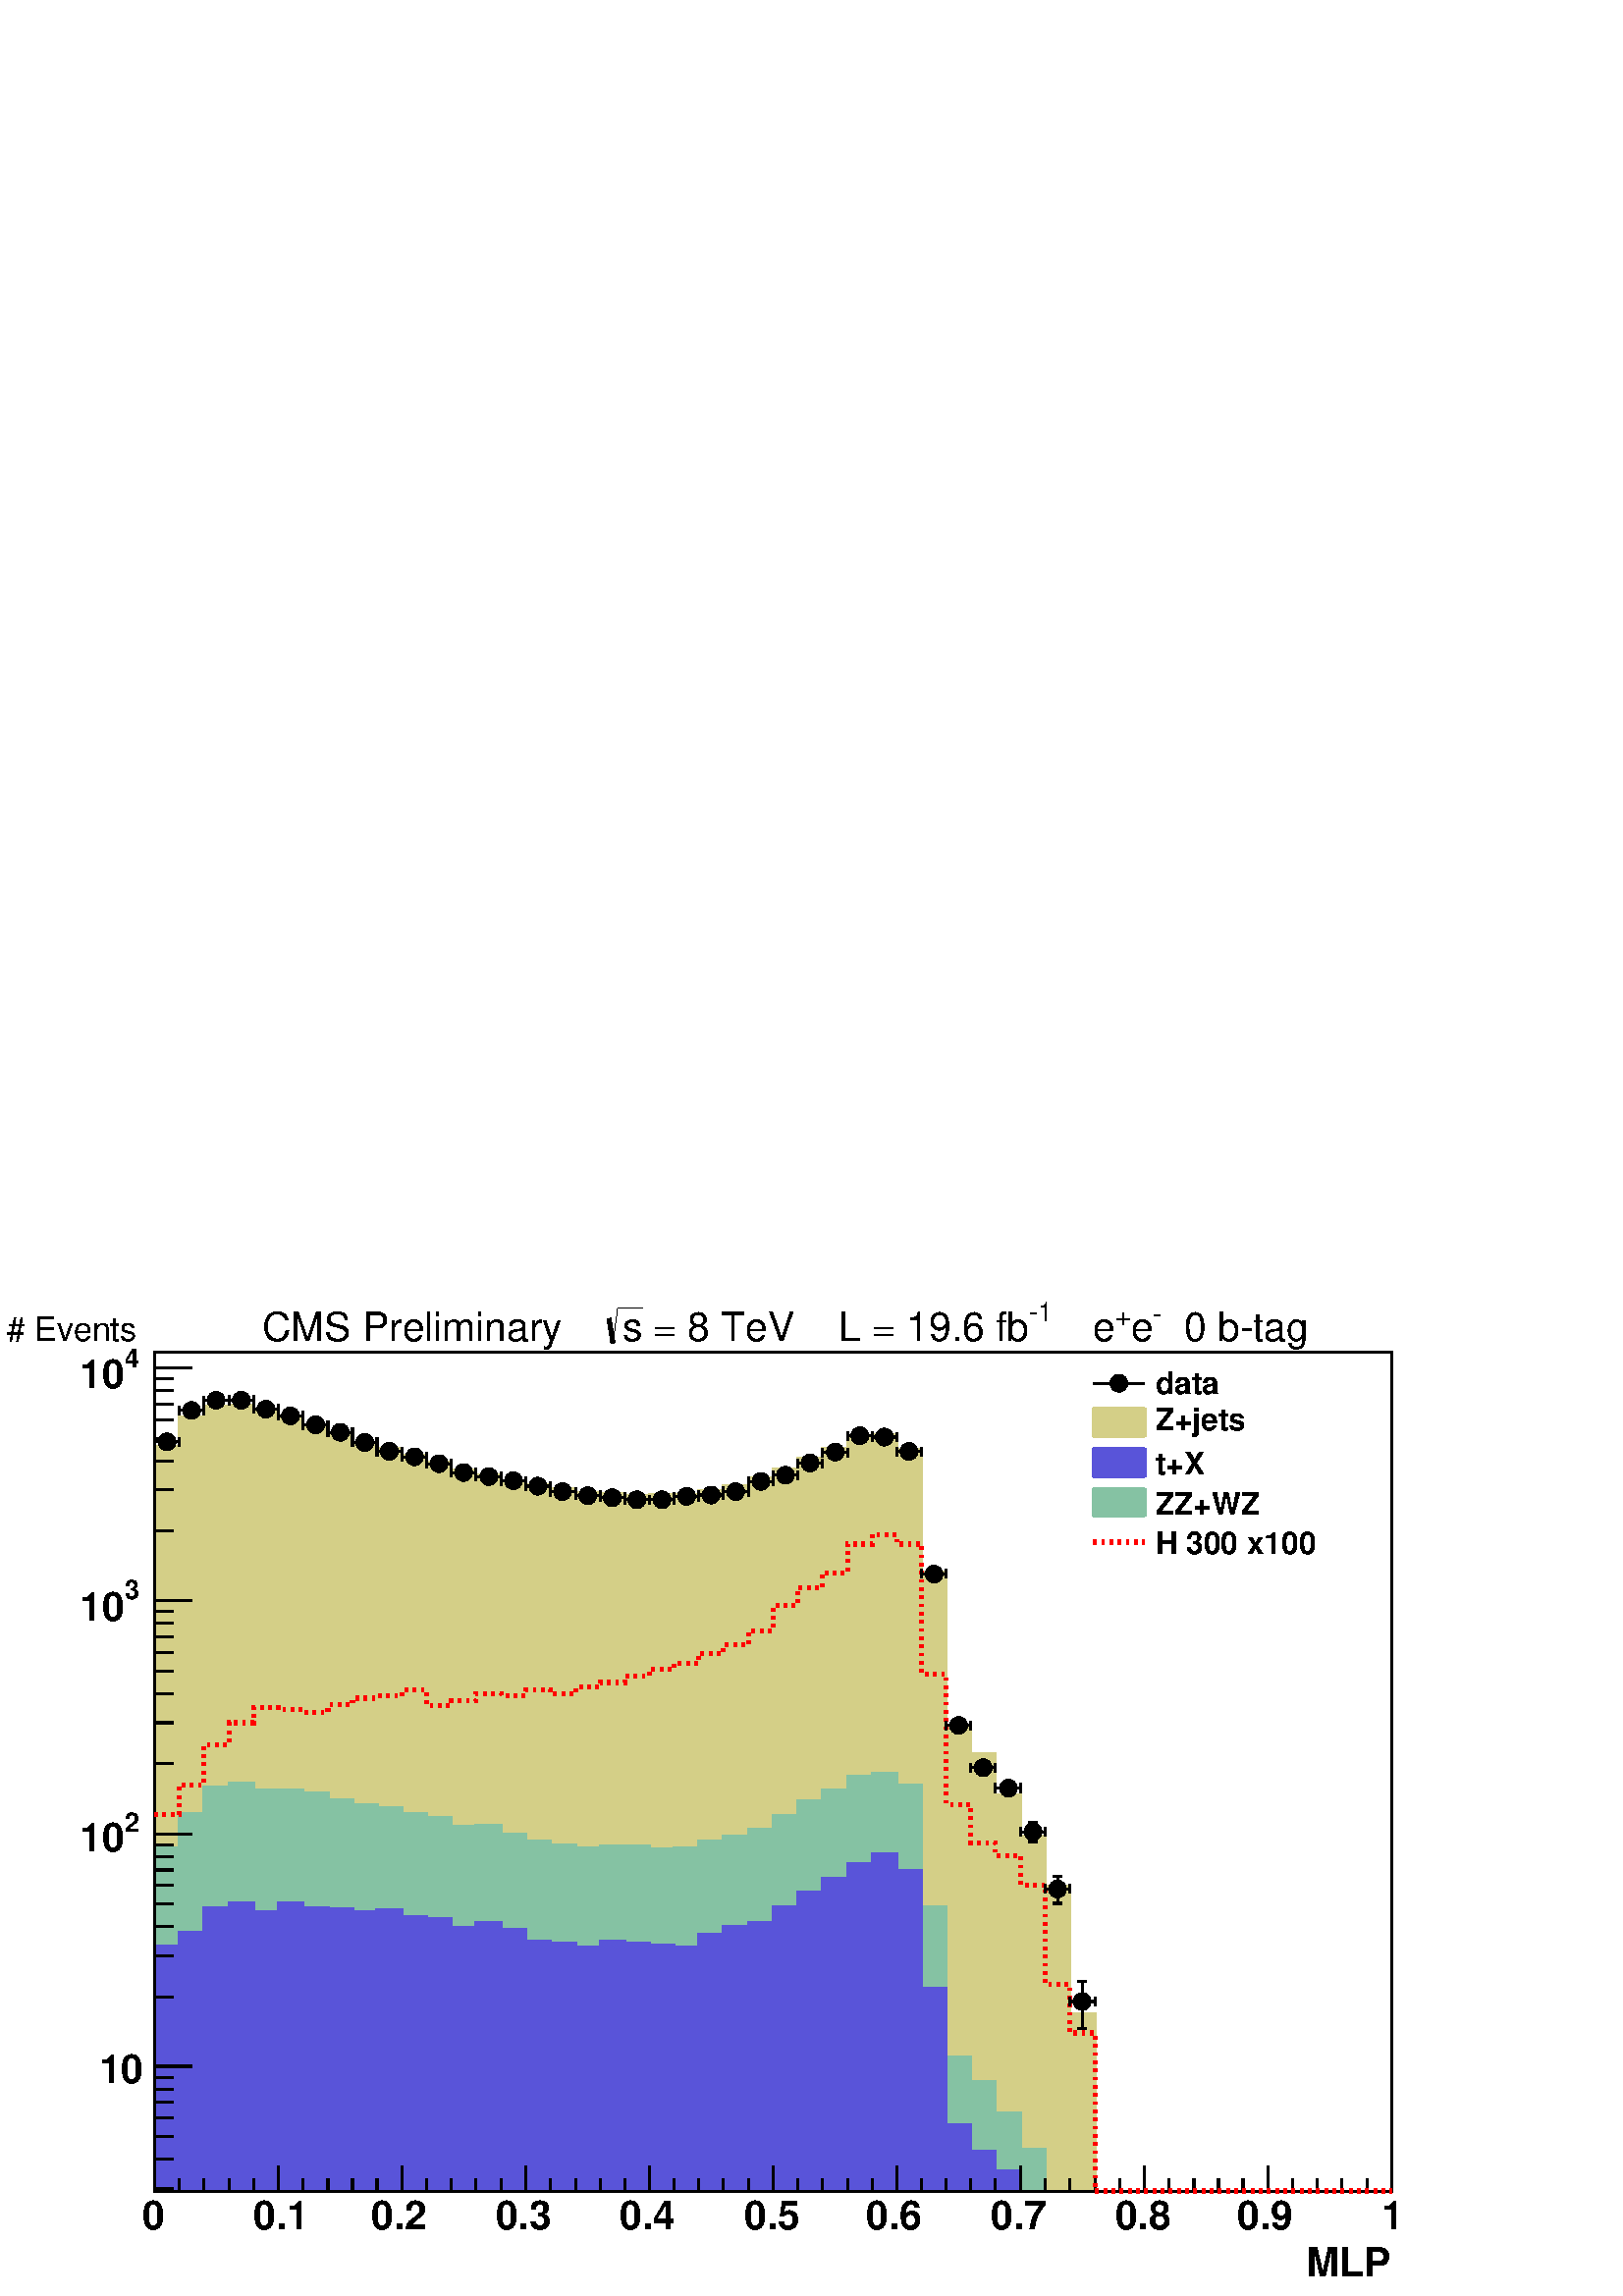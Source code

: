 %!PS-Adobe-2.0 EPSF-2.0
%%BoundingBox:  0 0 567 384
%%EndComments
%%BeginProlog
80 dict begin
/s {stroke} def /l {lineto} def /m {moveto} def /t {translate} def
/r {rotate} def /rl {roll}  def /R {repeat} def
/d {rlineto} def /rm {rmoveto} def /gr {grestore} def /f {eofill} def
/c {setrgbcolor} def /black {0 setgray} def /sd {setdash} def
/cl {closepath} def /sf {scalefont setfont} def /lw {setlinewidth} def
/box {m dup 0 exch d exch 0 d 0 exch neg d cl} def
/NC{systemdict begin initclip end}def/C{NC box clip newpath}def
/bl {box s} def /bf {box f} def /Y { 0 exch d} def /X { 0 d} def 
/K {{pop pop 0 moveto} exch kshow} bind def
/ita {/ang 15 def gsave [1 0 ang dup sin exch cos div 1 0 0] concat} def 
/mp {newpath /y exch def /x exch def} def
/side {[w .77 mul w .23 mul] .385 w mul sd w 0 l currentpoint t -144 r} def
/mr {mp x y w2 0 360 arc} def /m24 {mr s} def /m20 {mr f} def
/mb {mp x y w2 add m w2 neg 0 d 0 w neg d w 0 d 0 w d cl} def
/mt {mp x y w2 add m w2 neg w neg d w 0 d cl} def
/m21 {mb f} def /m25 {mb s} def /m22 {mt f} def /m26{mt s} def
/m23 {mp x y w2 sub m w2 w d w neg 0 d cl f} def
/m27 {mp x y w2 add m w3 neg w2 neg d w3 w2 neg d w3 w2 d cl s} def
/m28 {mp x w2 sub y w2 sub w3 add m w3 0 d  0 w3 neg d w3 0 d 0 w3 d w3 0 d  0 w3 d w3 neg 0 d 0 w3 d w3 neg 0 d 0 w3 neg d w3 neg 0 d cl s } def
/m29 {mp gsave x w2 sub y w2 add w3 sub m currentpoint t 4 {side} repeat cl fill gr} def
/m30 {mp gsave x w2 sub y w2 add w3 sub m currentpoint t 4 {side} repeat cl s gr} def
/m31 {mp x y w2 sub m 0 w d x w2 sub y m w 0 d x w2 sub y w2 add m w w neg d x w2 sub y w2 sub m w w d s} def
/m32 {mp x y w2 sub m w2 w d w neg 0 d cl s} def
/m33 {mp x y w2 add m w3 neg w2 neg d w3 w2 neg d w3 w2 d cl f} def
/m34 {mp x w2 sub y w2 sub w3 add m w3 0 d  0 w3 neg d w3 0 d 0 w3 d w3 0 d  0 w3 d w3 neg 0 d 0 w3 d w3 neg 0 d 0 w3 neg d w3 neg 0 d cl f } def
/m2 {mp x y w2 sub m 0 w d x w2 sub y m w 0 d s} def
/m5 {mp x w2 sub y w2 sub m w w d x w2 sub y w2 add m w w neg d s} def
/reEncode {exch findfont dup length dict begin {1 index /FID eq  {pop pop} {def} ifelse } forall /Encoding exch def currentdict end dup /FontName get exch definefont pop } def [/Times-Bold /Times-Italic /Times-BoldItalic /Helvetica /Helvetica-Oblique
 /Helvetica-Bold /Helvetica-BoldOblique /Courier /Courier-Oblique /Courier-Bold /Courier-BoldOblique /Times-Roman /AvantGarde-Book /AvantGarde-BookOblique /AvantGarde-Demi /AvantGarde-DemiOblique /Bookman-Demi /Bookman-DemiItalic /Bookman-Light
 /Bookman-LightItalic /Helvetica-Narrow /Helvetica-Narrow-Bold /Helvetica-Narrow-BoldOblique /Helvetica-Narrow-Oblique /NewCenturySchlbk-Roman /NewCenturySchlbk-Bold /NewCenturySchlbk-BoldItalic /NewCenturySchlbk-Italic /Palatino-Bold
 /Palatino-BoldItalic /Palatino-Italic /Palatino-Roman ] {ISOLatin1Encoding reEncode } forall
%%EndProlog
%%BeginSetup
%%EndSetup
newpath  gsave  .25 .25 scale  gsave  0 0 t black[  ] 0 sd 3 lw 1 1 1 c 2268 1538 0 0 bf black 1 1 1 c 1814 1230 227 154 bf black 1814 1230 227 154 bl 1 1 1 c 1814 1230 227 154 bf black 1814 1230 227 154 bl 1 1 1 c black 227 154 m 1814 X s 227 154 m
 1814 X s
 gsave  2268 1538 0 0 C 1899.54 29.324 t 0 r /Helvetica-Bold findfont 58.648 sf 0 0 m ( MLP) show NC gr  227 191 m -37 Y s 263 172 m -18 Y s 299 172 m -18 Y s 336 172 m -18 Y s 372 172 m -18 Y s 408 191 m -37 Y s 444 172 m -18 Y s 481 172 m -18 Y s
 517 172 m -18 Y s 553 172 m -18 Y s 590 191 m -37 Y s 626 172 m -18 Y s 662 172 m -18 Y s 698 172 m -18 Y s 735 172 m -18 Y s 771 191 m -37 Y s 807 172 m -18 Y s 844 172 m -18 Y s 880 172 m -18 Y s 916 172 m -18 Y s 952 191 m -37 Y s 989 172 m -18 Y
 s 1025 172 m -18 Y s 1061 172 m -18 Y s 1098 172 m -18 Y s 1134 191 m -37 Y s 1170 172 m -18 Y s 1206 172 m -18 Y s 1243 172 m -18 Y s 1279 172 m -18 Y s 1315 191 m -37 Y s 1352 172 m -18 Y s 1388 172 m -18 Y s 1424 172 m -18 Y s 1460 172 m -18 Y s
 1497 191 m -37 Y s 1533 172 m -18 Y s 1569 172 m -18 Y s 1606 172 m -18 Y s 1642 172 m -18 Y s 1678 191 m -37 Y s 1714 172 m -18 Y s 1751 172 m -18 Y s 1787 172 m -18 Y s 1823 172 m -18 Y s 1860 191 m -37 Y s 1896 172 m -18 Y s 1932 172 m -18 Y s
 1968 172 m -18 Y s 2005 172 m -18 Y s 2041 191 m -37 Y s
 gsave  2268 1538 0 0 C 208.526 97.746 t 0 r /Helvetica-Bold findfont 58.648 sf 0 0 m (0) show NC gr 
 gsave  2268 1538 0 0 C 371.436 97.746 t 0 r /Helvetica-Bold findfont 58.648 sf 0 0 m (0.1) show NC gr 
 gsave  2268 1538 0 0 C 544.122 97.746 t 0 r /Helvetica-Bold findfont 58.648 sf 0 0 m (0.2) show NC gr 
 gsave  2268 1538 0 0 C 726.582 97.746 t 0 r /Helvetica-Bold findfont 58.648 sf 0 0 m (0.3) show NC gr 
 gsave  2268 1538 0 0 C 909.042 97.746 t 0 r /Helvetica-Bold findfont 58.648 sf 0 0 m (0.4) show NC gr 
 gsave  2268 1538 0 0 C 1091.5 97.746 t 0 r /Helvetica-Bold findfont 58.648 sf 0 0 m (0.5) show NC gr 
 gsave  2268 1538 0 0 C 1270.7 97.746 t 0 r /Helvetica-Bold findfont 58.648 sf 0 0 m (0.6) show NC gr 
 gsave  2268 1538 0 0 C 1453.16 97.746 t 0 r /Helvetica-Bold findfont 58.648 sf 0 0 m (0.7) show NC gr 
 gsave  2268 1538 0 0 C 1635.62 97.746 t 0 r /Helvetica-Bold findfont 58.648 sf 0 0 m (0.8) show NC gr 
 gsave  2268 1538 0 0 C 1814.82 97.746 t 0 r /Helvetica-Bold findfont 58.648 sf 0 0 m (0.9) show NC gr 
 gsave  2268 1538 0 0 C 2026.61 97.746 t 0 r /Helvetica-Bold findfont 58.648 sf 0 0 m (1) show NC gr  227 154 m 1230 Y s 254 158 m -27 X s 254 201 m -27 X s 254 234 m -27 X s 254 261 m -27 X s 254 284 m -27 X s 254 303 m -27 X s 254 321 m -27 X s
 281 337 m -54 X s
 gsave  2268 1538 0 0 C 208.176 313.072 t 0 r  -63 0 t /Helvetica-Bold findfont 58.648 sf 0 0 m (10) show NC gr  254 439 m -27 X s 254 499 m -27 X s 254 542 m -27 X s 254 575 m -27 X s 254 602 m -27 X s 254 625 m -27 X s 254 645 m -27 X s 254 662 m
 -27 X s 281 678 m -54 X s
 gsave  2268 1538 0 0 C 182.46 680.967 t 0 r /Helvetica-Bold findfont 39.099 sf 0 0 m (2) show NC gr 
 gsave  2268 1538 0 0 C 117.296 651.643 t 0 r /Helvetica-Bold findfont 58.648 sf 0 0 m (10) show NC gr  254 781 m -27 X s 254 841 m -27 X s 254 884 m -27 X s 254 917 m -27 X s 254 944 m -27 X s 254 967 m -27 X s 254 987 m -27 X s 254 1004 m -27 X s
 281 1020 m -54 X s
 gsave  2268 1538 0 0 C 182.46 1023.08 t 0 r /Helvetica-Bold findfont 39.099 sf 0 0 m (3) show NC gr 
 gsave  2268 1538 0 0 C 117.296 990.497 t 0 r /Helvetica-Bold findfont 58.648 sf 0 0 m (10) show NC gr  254 1122 m -27 X s 254 1183 m -27 X s 254 1225 m -27 X s 254 1258 m -27 X s 254 1285 m -27 X s 254 1308 m -27 X s 254 1328 m -27 X s 254 1346 m
 -27 X s 281 1361 m -54 X s
 gsave  2268 1538 0 0 C 182.46 1361.93 t 0 r /Helvetica-Bold findfont 39.099 sf 0 0 m (4) show NC gr 
 gsave  2268 1538 0 0 C 117.296 1332.61 t 0 r /Helvetica-Bold findfont 58.648 sf 0 0 m (10) show NC gr  0.83 0.81 0.53 c 227 154 m 1092 Y 36 X 43 Y 36 X 17 Y 37 X 1 Y 36 X -8 Y 36 X -13 Y 36 X -11 Y 37 X -11 Y 36 X -12 Y 36 X -9 Y 37 X -9 Y 36 X -11
 Y 36 X -11 Y 36 X -8 Y 37 X -8 Y 36 X -6 Y 36 X -5 Y 37 X -6 Y 36 X -2 Y 36 X -3 Y 36 X 2 Y 73 X 5 Y 36 X 7 Y 37 X 12 Y 36 X 13 Y 36 X 16 Y 36 X 14 Y 37 X 19 Y 36 X 1 Y 36 X -21 Y 37 X -180 Y 36 X -228 Y 36 X -38 Y 36 X -61 Y 37 X -61 Y 36 X -73 Y
 36 X -187 Y 37 X -260 Y 435 X f 227 1246 m 36 X 43 Y 36 X 17 Y 37 X 1 Y 36 X -8 Y 36 X -13 Y 36 X -11 Y 37 X -11 Y 36 X -12 Y 36 X -9 Y 37 X -9 Y 36 X -11 Y 36 X -11 Y 36 X -8 Y 37 X -8 Y 36 X -6 Y 36 X -5 Y 37 X -6 Y 36 X -2 Y 36 X -3 Y 36 X 2 Y 73
 X 5 Y 36 X 7 Y 37 X 12 Y 36 X 13 Y 36 X 16 Y 36 X 14 Y 37 X 19 Y 36 X 1 Y 36 X -21 Y 37 X -180 Y 36 X -228 Y 36 X -38 Y 36 X -61 Y 37 X -61 Y 36 X -73 Y 36 X -187 Y 37 X -260 Y 435 X s 0.999 0.999 0.999 c 0.83 0.81 0.53 c 0.999 0.999 0.999 c 227 154
 m 1063 Y 36 X 43 Y 36 X 16 Y 73 X -9 Y 36 X -14 Y 36 X -11 Y 37 X -11 Y 36 X -12 Y 36 X -10 Y 37 X -9 Y 36 X -12 Y 36 X -11 Y 36 X -8 Y 37 X -7 Y 36 X -5 Y 36 X -6 Y 37 X -5 Y 36 X -2 Y 36 X -3 Y 36 X 2 Y 37 X 1 Y 36 X 3 Y 36 X 8 Y 37 X 12 Y 36 X 13
 Y 36 X 17 Y 36 X 14 Y 37 X 20 Y 36 X 1 Y 36 X -20 Y 37 X -178 Y 36 X -234 Y 36 X -42 Y 36 X -54 Y 37 X -68 Y 36 X -71 Y 36 X -192 Y 37 X -219 Y 435 X f 0.83 0.81 0.53 c 0.999 0.999 0.999 c 0.83 0.81 0.53 c 227 1217 m 36 X 43 Y 36 X 16 Y 73 X -9 Y 36
 X -14 Y 36 X -11 Y 37 X -11 Y 36 X -12 Y 36 X -10 Y 37 X -9 Y 36 X -12 Y 36 X -11 Y 36 X -8 Y 37 X -7 Y 36 X -5 Y 36 X -6 Y 37 X -5 Y 36 X -2 Y 36 X -3 Y 36 X 2 Y 37 X 1 Y 36 X 3 Y 36 X 8 Y 37 X 12 Y 36 X 13 Y 36 X 17 Y 36 X 14 Y 37 X 20 Y 36 X 1 Y
 36 X -20 Y 37 X -178 Y 36 X -234 Y 36 X -42 Y 36 X -54 Y 37 X -68 Y 36 X -71 Y 36 X -192 Y 37 X -219 Y 435 X s 1 1 1 c 0.83 0.81 0.53 c 227 1217 m 36 X 43 Y 36 X 16 Y 73 X -9 Y 36 X -14 Y 36 X -11 Y 37 X -11 Y 36 X -12 Y 36 X -10 Y 37 X -9 Y 36 X
 -12 Y 36 X -11 Y 36 X -8 Y 37 X -7 Y 36 X -5 Y 36 X -6 Y 37 X -5 Y 36 X -2 Y 36 X -3 Y 36 X 2 Y 37 X 1 Y 36 X 3 Y 36 X 8 Y 37 X 12 Y 36 X 13 Y 36 X 17 Y 36 X 14 Y 37 X 20 Y 36 X 1 Y 36 X -20 Y 37 X -178 Y 36 X -234 Y 36 X -42 Y 36 X -54 Y 37 X -68 Y
 36 X -71 Y 36 X -192 Y 37 X -219 Y 435 X s 227 154 m 1063 Y 36 X 43 Y 36 X 16 Y 73 X -9 Y 36 X -14 Y 36 X -11 Y 37 X -11 Y 36 X -12 Y 36 X -10 Y 37 X -9 Y 36 X -12 Y 36 X -11 Y 36 X -8 Y 37 X -7 Y 36 X -5 Y 36 X -6 Y 37 X -5 Y 36 X -2 Y 36 X -3 Y 36
 X 2 Y 37 X 1 Y 36 X 3 Y 36 X 8 Y 37 X 12 Y 36 X 13 Y 36 X 17 Y 36 X 14 Y 37 X 20 Y 36 X 1 Y 36 X -20 Y 37 X -178 Y 36 X -234 Y 36 X -42 Y 36 X -54 Y 37 X -68 Y 36 X -71 Y 36 X -192 Y 37 X -219 Y 435 X f 227 1217 m 36 X 43 Y 36 X 16 Y 73 X -9 Y 36 X
 -14 Y 36 X -11 Y 37 X -11 Y 36 X -12 Y 36 X -10 Y 37 X -9 Y 36 X -12 Y 36 X -11 Y 36 X -8 Y 37 X -7 Y 36 X -5 Y 36 X -6 Y 37 X -5 Y 36 X -2 Y 36 X -3 Y 36 X 2 Y 37 X 1 Y 36 X 3 Y 36 X 8 Y 37 X 12 Y 36 X 13 Y 36 X 17 Y 36 X 14 Y 37 X 20 Y 36 X 1 Y 36
 X -20 Y 37 X -178 Y 36 X -234 Y 36 X -42 Y 36 X -54 Y 37 X -68 Y 36 X -71 Y 36 X -192 Y 37 X -219 Y 435 X s 0.999 0.999 0.999 c 0.83 0.81 0.53 c 0.999 0.999 0.999 c 227 154 m 997 Y 36 X 42 Y 36 X 14 Y 37 X -2 Y 36 X -9 Y 36 X -15 Y 36 X -12 Y 37 X
 -11 Y 36 X -11 Y 36 X -11 Y 37 X -8 Y 36 X -13 Y 36 X -12 Y 36 X -6 Y 37 X -7 Y 36 X -5 Y 36 X -7 Y 37 X -5 Y 36 X -1 Y 36 X -6 Y 36 X 2 Y 37 X 2 Y 36 X 6 Y 36 X 10 Y 37 X 10 Y 36 X 13 Y 36 X 18 Y 36 X 13 Y 37 X 21 Y 36 X 2 Y 36 X -19 Y 37 X -176 Y
 36 X -245 Y 36 X -33 Y 36 X -55 Y 37 X -75 Y 36 X -72 Y 36 X -177 Y 37 X -157 Y 435 X f 0.83 0.81 0.53 c 0.999 0.999 0.999 c 0.83 0.81 0.53 c 227 1151 m 36 X 42 Y 36 X 14 Y 37 X -2 Y 36 X -9 Y 36 X -15 Y 36 X -12 Y 37 X -11 Y 36 X -11 Y 36 X -11 Y
 37 X -8 Y 36 X -13 Y 36 X -12 Y 36 X -6 Y 37 X -7 Y 36 X -5 Y 36 X -7 Y 37 X -5 Y 36 X -1 Y 36 X -6 Y 36 X 2 Y 37 X 2 Y 36 X 6 Y 36 X 10 Y 37 X 10 Y 36 X 13 Y 36 X 18 Y 36 X 13 Y 37 X 21 Y 36 X 2 Y 36 X -19 Y 37 X -176 Y 36 X -245 Y 36 X -33 Y 36 X
 -55 Y 37 X -75 Y 36 X -72 Y 36 X -177 Y 37 X -157 Y 435 X s 1 1 1 c 0.83 0.81 0.53 c 227 1151 m 36 X 42 Y 36 X 14 Y 37 X -2 Y 36 X -9 Y 36 X -15 Y 36 X -12 Y 37 X -11 Y 36 X -11 Y 36 X -11 Y 37 X -8 Y 36 X -13 Y 36 X -12 Y 36 X -6 Y 37 X -7 Y 36 X
 -5 Y 36 X -7 Y 37 X -5 Y 36 X -1 Y 36 X -6 Y 36 X 2 Y 37 X 2 Y 36 X 6 Y 36 X 10 Y 37 X 10 Y 36 X 13 Y 36 X 18 Y 36 X 13 Y 37 X 21 Y 36 X 2 Y 36 X -19 Y 37 X -176 Y 36 X -245 Y 36 X -33 Y 36 X -55 Y 37 X -75 Y 36 X -72 Y 36 X -177 Y 37 X -157 Y 435 X
 s 227 154 m 997 Y 36 X 42 Y 36 X 14 Y 37 X -2 Y 36 X -9 Y 36 X -15 Y 36 X -12 Y 37 X -11 Y 36 X -11 Y 36 X -11 Y 37 X -8 Y 36 X -13 Y 36 X -12 Y 36 X -6 Y 37 X -7 Y 36 X -5 Y 36 X -7 Y 37 X -5 Y 36 X -1 Y 36 X -6 Y 36 X 2 Y 37 X 2 Y 36 X 6 Y 36 X 10
 Y 37 X 10 Y 36 X 13 Y 36 X 18 Y 36 X 13 Y 37 X 21 Y 36 X 2 Y 36 X -19 Y 37 X -176 Y 36 X -245 Y 36 X -33 Y 36 X -55 Y 37 X -75 Y 36 X -72 Y 36 X -177 Y 37 X -157 Y 435 X f 227 1151 m 36 X 42 Y 36 X 14 Y 37 X -2 Y 36 X -9 Y 36 X -15 Y 36 X -12 Y 37 X
 -11 Y 36 X -11 Y 36 X -11 Y 37 X -8 Y 36 X -13 Y 36 X -12 Y 36 X -6 Y 37 X -7 Y 36 X -5 Y 36 X -7 Y 37 X -5 Y 36 X -1 Y 36 X -6 Y 36 X 2 Y 37 X 2 Y 36 X 6 Y 36 X 10 Y 37 X 10 Y 36 X 13 Y 36 X 18 Y 36 X 13 Y 37 X 21 Y 36 X 2 Y 36 X -19 Y 37 X -176 Y
 36 X -245 Y 36 X -33 Y 36 X -55 Y 37 X -75 Y 36 X -72 Y 36 X -177 Y 37 X -157 Y 435 X s 0.999 0.999 0.999 c 0.83 0.81 0.53 c 0.999 0.999 0.999 c 227 154 m 672 Y 36 X 46 Y 36 X 16 Y 37 X 3 Y 36 X -14 Y 36 X -7 Y 36 X -3 Y 37 X -15 Y 36 X -9 Y 36 X -7
 Y 37 X -1 Y 36 X -21 Y 36 X -10 Y 36 X -3 Y 37 X -3 Y 36 X -6 Y 36 X -10 Y 37 X -20 Y 36 X 4 Y 36 X 1 Y 36 X 2 Y 73 X 9 Y 36 X 11 Y 37 X 7 Y 36 X 18 Y 36 X 20 Y 36 X 4 Y 37 X 28 Y 36 X -8 Y 36 X -16 Y 37 X -172 Y 36 X -266 Y 36 X -16 Y 36 X -83 Y 37
 X -63 Y 36 X -88 Y 508 X f 0.83 0.81 0.53 c 0.999 0.999 0.999 c 0.83 0.81 0.53 c 227 826 m 36 X 46 Y 36 X 16 Y 37 X 3 Y 36 X -14 Y 36 X -7 Y 36 X -3 Y 37 X -15 Y 36 X -9 Y 36 X -7 Y 37 X -1 Y 36 X -21 Y 36 X -10 Y 36 X -3 Y 37 X -3 Y 36 X -6 Y 36 X
 -10 Y 37 X -20 Y 36 X 4 Y 36 X 1 Y 36 X 2 Y 73 X 9 Y 36 X 11 Y 37 X 7 Y 36 X 18 Y 36 X 20 Y 36 X 4 Y 37 X 28 Y 36 X -8 Y 36 X -16 Y 37 X -172 Y 36 X -266 Y 36 X -16 Y 36 X -83 Y 37 X -63 Y 36 X -88 Y 508 X s 1 1 1 c 0.83 0.81 0.53 c 227 826 m 36 X
 46 Y 36 X 16 Y 37 X 3 Y 36 X -14 Y 36 X -7 Y 36 X -3 Y 37 X -15 Y 36 X -9 Y 36 X -7 Y 37 X -1 Y 36 X -21 Y 36 X -10 Y 36 X -3 Y 37 X -3 Y 36 X -6 Y 36 X -10 Y 37 X -20 Y 36 X 4 Y 36 X 1 Y 36 X 2 Y 73 X 9 Y 36 X 11 Y 37 X 7 Y 36 X 18 Y 36 X 20 Y 36 X
 4 Y 37 X 28 Y 36 X -8 Y 36 X -16 Y 37 X -172 Y 36 X -266 Y 36 X -16 Y 36 X -83 Y 37 X -63 Y 36 X -88 Y 508 X s 227 154 m 672 Y 36 X 46 Y 36 X 16 Y 37 X 3 Y 36 X -14 Y 36 X -7 Y 36 X -3 Y 37 X -15 Y 36 X -9 Y 36 X -7 Y 37 X -1 Y 36 X -21 Y 36 X -10 Y
 36 X -3 Y 37 X -3 Y 36 X -6 Y 36 X -10 Y 37 X -20 Y 36 X 4 Y 36 X 1 Y 36 X 2 Y 73 X 9 Y 36 X 11 Y 37 X 7 Y 36 X 18 Y 36 X 20 Y 36 X 4 Y 37 X 28 Y 36 X -8 Y 36 X -16 Y 37 X -172 Y 36 X -266 Y 36 X -16 Y 36 X -83 Y 37 X -63 Y 36 X -88 Y 508 X f 227
 826 m 36 X 46 Y 36 X 16 Y 37 X 3 Y 36 X -14 Y 36 X -7 Y 36 X -3 Y 37 X -15 Y 36 X -9 Y 36 X -7 Y 37 X -1 Y 36 X -21 Y 36 X -10 Y 36 X -3 Y 37 X -3 Y 36 X -6 Y 36 X -10 Y 37 X -20 Y 36 X 4 Y 36 X 1 Y 36 X 2 Y 73 X 9 Y 36 X 11 Y 37 X 7 Y 36 X 18 Y 36
 X 20 Y 36 X 4 Y 37 X 28 Y 36 X -8 Y 36 X -16 Y 37 X -172 Y 36 X -266 Y 36 X -16 Y 36 X -83 Y 37 X -63 Y 36 X -88 Y 508 X s 0.52 0.76 0.64 c 0.999 0.999 0.999 c 0.52 0.76 0.64 c 0.999 0.999 0.999 c 227 154 m 504 Y 36 X 50 Y 36 X 38 Y 37 X 7 Y 36 X
 -11 Y 72 X -4 Y 37 X -10 Y 36 X -7 Y 36 X -5 Y 37 X -9 Y 36 X -5 Y 36 X -13 Y 36 X 1 Y 37 X -12 Y 36 X -11 Y 36 X -5 Y 37 X -4 Y 36 X 2 Y 72 X -4 Y 37 X 1 Y 36 X 10 Y 36 X 8 Y 37 X 9 Y 36 X 21 Y 36 X 21 Y 36 X 16 Y 37 X 21 Y 36 X 4 Y 36 X -18 Y 37 X
 -178 Y 36 X -221 Y 36 X -36 Y 36 X -46 Y 37 X -53 Y 36 X -61 Y 508 X f 0.52 0.76 0.64 c 0.999 0.999 0.999 c 0.52 0.76 0.64 c 227 658 m 36 X 50 Y 36 X 38 Y 37 X 7 Y 36 X -11 Y 72 X -4 Y 37 X -10 Y 36 X -7 Y 36 X -5 Y 37 X -9 Y 36 X -5 Y 36 X -13 Y 36
 X 1 Y 37 X -12 Y 36 X -11 Y 36 X -5 Y 37 X -4 Y 36 X 2 Y 72 X -4 Y 37 X 1 Y 36 X 10 Y 36 X 8 Y 37 X 9 Y 36 X 21 Y 36 X 21 Y 36 X 16 Y 37 X 21 Y 36 X 4 Y 36 X -18 Y 37 X -178 Y 36 X -221 Y 36 X -36 Y 36 X -46 Y 37 X -53 Y 36 X -61 Y 508 X s 1 1 1 c
 0.52 0.76 0.64 c 227 658 m 36 X 50 Y 36 X 38 Y 37 X 7 Y 36 X -11 Y 72 X -4 Y 37 X -10 Y 36 X -7 Y 36 X -5 Y 37 X -9 Y 36 X -5 Y 36 X -13 Y 36 X 1 Y 37 X -12 Y 36 X -11 Y 36 X -5 Y 37 X -4 Y 36 X 2 Y 72 X -4 Y 37 X 1 Y 36 X 10 Y 36 X 8 Y 37 X 9 Y 36
 X 21 Y 36 X 21 Y 36 X 16 Y 37 X 21 Y 36 X 4 Y 36 X -18 Y 37 X -178 Y 36 X -221 Y 36 X -36 Y 36 X -46 Y 37 X -53 Y 36 X -61 Y 508 X s 227 154 m 504 Y 36 X 50 Y 36 X 38 Y 37 X 7 Y 36 X -11 Y 72 X -4 Y 37 X -10 Y 36 X -7 Y 36 X -5 Y 37 X -9 Y 36 X -5 Y
 36 X -13 Y 36 X 1 Y 37 X -12 Y 36 X -11 Y 36 X -5 Y 37 X -4 Y 36 X 2 Y 72 X -4 Y 37 X 1 Y 36 X 10 Y 36 X 8 Y 37 X 9 Y 36 X 21 Y 36 X 21 Y 36 X 16 Y 37 X 21 Y 36 X 4 Y 36 X -18 Y 37 X -178 Y 36 X -221 Y 36 X -36 Y 36 X -46 Y 37 X -53 Y 36 X -61 Y 508
 X f 227 658 m 36 X 50 Y 36 X 38 Y 37 X 7 Y 36 X -11 Y 72 X -4 Y 37 X -10 Y 36 X -7 Y 36 X -5 Y 37 X -9 Y 36 X -5 Y 36 X -13 Y 36 X 1 Y 37 X -12 Y 36 X -11 Y 36 X -5 Y 37 X -4 Y 36 X 2 Y 72 X -4 Y 37 X 1 Y 36 X 10 Y 36 X 8 Y 37 X 9 Y 36 X 21 Y 36 X
 21 Y 36 X 16 Y 37 X 21 Y 36 X 4 Y 36 X -18 Y 37 X -178 Y 36 X -221 Y 36 X -36 Y 36 X -46 Y 37 X -53 Y 36 X -61 Y 508 X s 0.999 0.999 0.999 c 0.52 0.76 0.64 c 0.999 0.999 0.999 c 227 154 m 438 Y 36 X 46 Y 36 X 37 Y 37 X 10 Y 36 X -16 Y 36 X 3 Y 36 X
 -3 Y 37 X -8 Y 36 X -4 Y 36 X -5 Y 37 X -10 Y 36 X -6 Y 36 X -10 Y 36 X 4 Y 37 X -13 Y 36 X -16 Y 36 X -3 Y 37 X -4 Y 36 X -1 Y 36 X 2 Y 36 X -6 Y 37 X -3 Y 36 X 20 Y 36 X 9 Y 37 X 6 Y 36 X 19 Y 36 X 21 Y 36 X 18 Y 37 X 22 Y 36 X 10 Y 36 X -24 Y 37
 X -174 Y 36 X -210 Y 36 X -32 Y 36 X -35 Y 37 X -49 Y 36 X -33 Y 508 X f 0.52 0.76 0.64 c 0.999 0.999 0.999 c 0.52 0.76 0.64 c 227 592 m 36 X 46 Y 36 X 37 Y 37 X 10 Y 36 X -16 Y 36 X 3 Y 36 X -3 Y 37 X -8 Y 36 X -4 Y 36 X -5 Y 37 X -10 Y 36 X -6 Y
 36 X -10 Y 36 X 4 Y 37 X -13 Y 36 X -16 Y 36 X -3 Y 37 X -4 Y 36 X -1 Y 36 X 2 Y 36 X -6 Y 37 X -3 Y 36 X 20 Y 36 X 9 Y 37 X 6 Y 36 X 19 Y 36 X 21 Y 36 X 18 Y 37 X 22 Y 36 X 10 Y 36 X -24 Y 37 X -174 Y 36 X -210 Y 36 X -32 Y 36 X -35 Y 37 X -49 Y 36
 X -33 Y 508 X s 1 1 1 c 0.52 0.76 0.64 c 227 592 m 36 X 46 Y 36 X 37 Y 37 X 10 Y 36 X -16 Y 36 X 3 Y 36 X -3 Y 37 X -8 Y 36 X -4 Y 36 X -5 Y 37 X -10 Y 36 X -6 Y 36 X -10 Y 36 X 4 Y 37 X -13 Y 36 X -16 Y 36 X -3 Y 37 X -4 Y 36 X -1 Y 36 X 2 Y 36 X
 -6 Y 37 X -3 Y 36 X 20 Y 36 X 9 Y 37 X 6 Y 36 X 19 Y 36 X 21 Y 36 X 18 Y 37 X 22 Y 36 X 10 Y 36 X -24 Y 37 X -174 Y 36 X -210 Y 36 X -32 Y 36 X -35 Y 37 X -49 Y 36 X -33 Y 508 X s 227 154 m 438 Y 36 X 46 Y 36 X 37 Y 37 X 10 Y 36 X -16 Y 36 X 3 Y 36
 X -3 Y 37 X -8 Y 36 X -4 Y 36 X -5 Y 37 X -10 Y 36 X -6 Y 36 X -10 Y 36 X 4 Y 37 X -13 Y 36 X -16 Y 36 X -3 Y 37 X -4 Y 36 X -1 Y 36 X 2 Y 36 X -6 Y 37 X -3 Y 36 X 20 Y 36 X 9 Y 37 X 6 Y 36 X 19 Y 36 X 21 Y 36 X 18 Y 37 X 22 Y 36 X 10 Y 36 X -24 Y
 37 X -174 Y 36 X -210 Y 36 X -32 Y 36 X -35 Y 37 X -49 Y 36 X -33 Y 508 X f 227 592 m 36 X 46 Y 36 X 37 Y 37 X 10 Y 36 X -16 Y 36 X 3 Y 36 X -3 Y 37 X -8 Y 36 X -4 Y 36 X -5 Y 37 X -10 Y 36 X -6 Y 36 X -10 Y 36 X 4 Y 37 X -13 Y 36 X -16 Y 36 X -3 Y
 37 X -4 Y 36 X -1 Y 36 X 2 Y 36 X -6 Y 37 X -3 Y 36 X 20 Y 36 X 9 Y 37 X 6 Y 36 X 19 Y 36 X 21 Y 36 X 18 Y 37 X 22 Y 36 X 10 Y 36 X -24 Y 37 X -174 Y 36 X -210 Y 36 X -32 Y 36 X -35 Y 37 X -49 Y 36 X -33 Y 508 X s 0.999 0.999 0.999 c 0.52 0.76 0.64
 c 0.999 0.999 0.999 c 227 154 m 429 Y 36 X 47 Y 36 X 38 Y 37 X 9 Y 36 X -13 Y 36 X 3 Y 36 X -5 Y 37 X -10 Y 36 X -6 Y 36 X -2 Y 37 X -12 Y 36 X -4 Y 36 X -10 Y 36 X 2 Y 37 X -13 Y 36 X -15 Y 36 X -1 Y 37 X -6 Y 36 X 1 Y 72 X -3 Y 37 X -4 Y 36 X 16 Y
 36 X 11 Y 37 X 6 Y 36 X 21 Y 36 X 22 Y 36 X 16 Y 37 X 23 Y 36 X 11 Y 36 X -25 Y 37 X -175 Y 36 X -214 Y 36 X -26 Y 36 X -41 Y 37 X -70 Y 544 X f 0.52 0.76 0.64 c 0.999 0.999 0.999 c 0.52 0.76 0.64 c 227 583 m 36 X 47 Y 36 X 38 Y 37 X 9 Y 36 X -13 Y
 36 X 3 Y 36 X -5 Y 37 X -10 Y 36 X -6 Y 36 X -2 Y 37 X -12 Y 36 X -4 Y 36 X -10 Y 36 X 2 Y 37 X -13 Y 36 X -15 Y 36 X -1 Y 37 X -6 Y 36 X 1 Y 72 X -3 Y 37 X -4 Y 36 X 16 Y 36 X 11 Y 37 X 6 Y 36 X 21 Y 36 X 22 Y 36 X 16 Y 37 X 23 Y 36 X 11 Y 36 X -25
 Y 37 X -175 Y 36 X -214 Y 36 X -26 Y 36 X -41 Y 37 X -70 Y 544 X s 1 1 1 c 0.52 0.76 0.64 c 227 583 m 36 X 47 Y 36 X 38 Y 37 X 9 Y 36 X -13 Y 36 X 3 Y 36 X -5 Y 37 X -10 Y 36 X -6 Y 36 X -2 Y 37 X -12 Y 36 X -4 Y 36 X -10 Y 36 X 2 Y 37 X -13 Y 36 X
 -15 Y 36 X -1 Y 37 X -6 Y 36 X 1 Y 72 X -3 Y 37 X -4 Y 36 X 16 Y 36 X 11 Y 37 X 6 Y 36 X 21 Y 36 X 22 Y 36 X 16 Y 37 X 23 Y 36 X 11 Y 36 X -25 Y 37 X -175 Y 36 X -214 Y 36 X -26 Y 36 X -41 Y 37 X -70 Y 544 X s 227 154 m 429 Y 36 X 47 Y 36 X 38 Y 37
 X 9 Y 36 X -13 Y 36 X 3 Y 36 X -5 Y 37 X -10 Y 36 X -6 Y 36 X -2 Y 37 X -12 Y 36 X -4 Y 36 X -10 Y 36 X 2 Y 37 X -13 Y 36 X -15 Y 36 X -1 Y 37 X -6 Y 36 X 1 Y 72 X -3 Y 37 X -4 Y 36 X 16 Y 36 X 11 Y 37 X 6 Y 36 X 21 Y 36 X 22 Y 36 X 16 Y 37 X 23 Y
 36 X 11 Y 36 X -25 Y 37 X -175 Y 36 X -214 Y 36 X -26 Y 36 X -41 Y 37 X -70 Y 544 X f 227 583 m 36 X 47 Y 36 X 38 Y 37 X 9 Y 36 X -13 Y 36 X 3 Y 36 X -5 Y 37 X -10 Y 36 X -6 Y 36 X -2 Y 37 X -12 Y 36 X -4 Y 36 X -10 Y 36 X 2 Y 37 X -13 Y 36 X -15 Y
 36 X -1 Y 37 X -6 Y 36 X 1 Y 72 X -3 Y 37 X -4 Y 36 X 16 Y 36 X 11 Y 37 X 6 Y 36 X 21 Y 36 X 22 Y 36 X 16 Y 37 X 23 Y 36 X 11 Y 36 X -25 Y 37 X -175 Y 36 X -214 Y 36 X -26 Y 36 X -41 Y 37 X -70 Y 544 X s 0.35 0.33 0.85 c 0.999 0.999 0.999 c 0.35
 0.33 0.85 c 0.999 0.999 0.999 c 227 154 m 360 Y 36 X 19 Y 36 X 36 Y 37 X 8 Y 36 X -14 Y 36 X 13 Y 36 X -6 Y 37 X -2 Y 36 X -5 Y 36 X 4 Y 37 X -11 Y 36 X -3 Y 36 X -12 Y 36 X 7 Y 37 X -10 Y 36 X -18 Y 36 X -3 Y 37 X -5 Y 36 X 8 Y 36 X -2 Y 36 X -3 Y
 37 X -3 Y 36 X 18 Y 36 X 12 Y 37 X 6 Y 36 X 23 Y 36 X 21 Y 36 X 20 Y 37 X 22 Y 36 X 15 Y 36 X -25 Y 37 X -173 Y 36 X -200 Y 36 X -39 Y 36 X -29 Y 37 X -29 Y 544 X f 0.35 0.33 0.85 c 0.999 0.999 0.999 c 0.35 0.33 0.85 c 227 514 m 36 X 19 Y 36 X 36 Y
 37 X 8 Y 36 X -14 Y 36 X 13 Y 36 X -6 Y 37 X -2 Y 36 X -5 Y 36 X 4 Y 37 X -11 Y 36 X -3 Y 36 X -12 Y 36 X 7 Y 37 X -10 Y 36 X -18 Y 36 X -3 Y 37 X -5 Y 36 X 8 Y 36 X -2 Y 36 X -3 Y 37 X -3 Y 36 X 18 Y 36 X 12 Y 37 X 6 Y 36 X 23 Y 36 X 21 Y 36 X 20 Y
 37 X 22 Y 36 X 15 Y 36 X -25 Y 37 X -173 Y 36 X -200 Y 36 X -39 Y 36 X -29 Y 37 X -29 Y 544 X s 1 1 1 c 0.35 0.33 0.85 c 227 514 m 36 X 19 Y 36 X 36 Y 37 X 8 Y 36 X -14 Y 36 X 13 Y 36 X -6 Y 37 X -2 Y 36 X -5 Y 36 X 4 Y 37 X -11 Y 36 X -3 Y 36 X -12
 Y 36 X 7 Y 37 X -10 Y 36 X -18 Y 36 X -3 Y 37 X -5 Y 36 X 8 Y 36 X -2 Y 36 X -3 Y 37 X -3 Y 36 X 18 Y 36 X 12 Y 37 X 6 Y 36 X 23 Y 36 X 21 Y 36 X 20 Y 37 X 22 Y 36 X 15 Y 36 X -25 Y 37 X -173 Y 36 X -200 Y 36 X -39 Y 36 X -29 Y 37 X -29 Y 544 X s
 227 154 m 360 Y 36 X 19 Y 36 X 36 Y 37 X 8 Y 36 X -14 Y 36 X 13 Y 36 X -6 Y 37 X -2 Y 36 X -5 Y 36 X 4 Y 37 X -11 Y 36 X -3 Y 36 X -12 Y 36 X 7 Y 37 X -10 Y 36 X -18 Y 36 X -3 Y 37 X -5 Y 36 X 8 Y 36 X -2 Y 36 X -3 Y 37 X -3 Y 36 X 18 Y 36 X 12 Y 37
 X 6 Y 36 X 23 Y 36 X 21 Y 36 X 20 Y 37 X 22 Y 36 X 15 Y 36 X -25 Y 37 X -173 Y 36 X -200 Y 36 X -39 Y 36 X -29 Y 37 X -29 Y 544 X f 227 514 m 36 X 19 Y 36 X 36 Y 37 X 8 Y 36 X -14 Y 36 X 13 Y 36 X -6 Y 37 X -2 Y 36 X -5 Y 36 X 4 Y 37 X -11 Y 36 X -3
 Y 36 X -12 Y 36 X 7 Y 37 X -10 Y 36 X -18 Y 36 X -3 Y 37 X -5 Y 36 X 8 Y 36 X -2 Y 36 X -3 Y 37 X -3 Y 36 X 18 Y 36 X 12 Y 37 X 6 Y 36 X 23 Y 36 X 21 Y 36 X 20 Y 37 X 22 Y 36 X 15 Y 36 X -25 Y 37 X -173 Y 36 X -200 Y 36 X -39 Y 36 X -29 Y 37 X -29 Y
 544 X s black 227 154 m 1814 X s 227 191 m -37 Y s 263 172 m -18 Y s 299 172 m -18 Y s 336 172 m -18 Y s 372 172 m -18 Y s 408 191 m -37 Y s 444 172 m -18 Y s 481 172 m -18 Y s 517 172 m -18 Y s 553 172 m -18 Y s 590 191 m -37 Y s 626 172 m -18 Y s
 662 172 m -18 Y s 698 172 m -18 Y s 735 172 m -18 Y s 771 191 m -37 Y s 807 172 m -18 Y s 844 172 m -18 Y s 880 172 m -18 Y s 916 172 m -18 Y s 952 191 m -37 Y s 989 172 m -18 Y s 1025 172 m -18 Y s 1061 172 m -18 Y s 1098 172 m -18 Y s 1134 191 m
 -37 Y s 1170 172 m -18 Y s 1206 172 m -18 Y s 1243 172 m -18 Y s 1279 172 m -18 Y s 1315 191 m -37 Y s 1352 172 m -18 Y s 1388 172 m -18 Y s 1424 172 m -18 Y s 1460 172 m -18 Y s 1497 191 m -37 Y s 1533 172 m -18 Y s 1569 172 m -18 Y s 1606 172 m
 -18 Y s 1642 172 m -18 Y s 1678 191 m -37 Y s 1714 172 m -18 Y s 1751 172 m -18 Y s 1787 172 m -18 Y s 1823 172 m -18 Y s 1860 191 m -37 Y s 1896 172 m -18 Y s 1932 172 m -18 Y s 1968 172 m -18 Y s 2005 172 m -18 Y s 2041 191 m -37 Y s 227 154 m
 1230 Y s 254 158 m -27 X s 254 201 m -27 X s 254 234 m -27 X s 254 261 m -27 X s 254 284 m -27 X s 254 303 m -27 X s 254 321 m -27 X s 281 337 m -54 X s 254 439 m -27 X s 254 499 m -27 X s 254 542 m -27 X s 254 575 m -27 X s 254 602 m -27 X s 254
 625 m -27 X s 254 645 m -27 X s 254 662 m -27 X s 281 678 m -54 X s 254 781 m -27 X s 254 841 m -27 X s 254 884 m -27 X s 254 917 m -27 X s 254 944 m -27 X s 254 967 m -27 X s 254 987 m -27 X s 254 1004 m -27 X s 281 1020 m -54 X s 254 1122 m -27 X
 s 254 1183 m -27 X s 254 1225 m -27 X s 254 1258 m -27 X s 254 1285 m -27 X s 254 1308 m -27 X s 254 1328 m -27 X s 254 1346 m -27 X s 281 1361 m -54 X s 1 0 0 c[ 4 8] 0 sd 6 lw 1 1 1 c black 1 0 0 c 227 706 m 36 X 44 Y 36 X 59 Y 37 X 32 Y 36 X 22 Y
 36 X -3 Y 36 X -4 Y 37 X 11 Y 36 X 10 Y 36 X 3 Y 37 X 9 Y 36 X -23 Y 36 X 7 Y 36 X 11 Y 37 X -3 Y 36 X 8 Y 36 X -6 Y 37 X 10 Y 36 X 7 Y 36 X 9 Y 36 X 10 Y 37 X 9 Y 36 X 15 Y 36 X 12 Y 37 X 21 Y 36 X 37 Y 36 X 26 Y 36 X 22 Y 37 X 42 Y 36 X 14 Y 36 X
 -14 Y 37 X -191 Y 36 X -191 Y 36 X -56 Y 36 X -19 Y 37 X -43 Y 36 X -146 Y 36 X -71 Y 37 X -232 Y 435 X s black[  ] 0 sd 3 lw 1 1 1 c black 227 1253 m 5 X s 258 1253 m 5 X s 227 1247 m 13 Y s 263 1247 m 13 Y s /w 26 def /w2 {w 2 div} def /w3 {w 3
 div} def 245 1253 m20 263 1299 m 5 X s 294 1299 m 5 X s 263 1292 m 13 Y s 299 1292 m 13 Y s 281 1299 m20 299 1314 m 5 X s 331 1314 m 5 X s 299 1307 m 13 Y s 336 1307 m 13 Y s 317 1314 m20 336 1314 m 5 X s 367 1314 m 5 X s 336 1308 m 13 Y s 372 1308
 m 13 Y s 354 1314 m20 372 1301 m 5 X s 403 1301 m 5 X s 372 1295 m 13 Y s 408 1295 m 13 Y s 390 1301 m20 408 1291 m 5 X s 439 1291 m 5 X s 408 1285 m 13 Y s 444 1285 m 13 Y s 426 1291 m20 444 1278 m 6 X s 476 1278 m 5 X s 444 1271 m 13 Y s 481 1271
 m 13 Y s 463 1278 m20 481 1267 m 5 X s 512 1267 m 5 X s 481 1260 m 14 Y s 517 1260 m 14 Y s 499 1267 m20 517 1252 m 5 X s 548 1252 m 5 X s 517 1246 m 13 Y s 553 1246 m 13 Y s 535 1252 m20 553 1239 m 5 X s 584 1239 m 6 X s 553 1232 m 13 Y s 590 1232
 m 13 Y s 571 1239 m20 590 1231 m 5 X s 621 1231 m 5 X s 590 1224 m 13 Y s 626 1224 m 13 Y s 608 1231 m20 626 1221 m 5 X s 657 1221 m 5 X s 626 1215 m 13 Y s 662 1215 m 13 Y s 644 1221 m20 662 1208 m 5 X s 693 1208 m 5 X s 662 1201 m 13 Y s 698 1201
 m 13 Y s 680 1208 m20 698 1202 m 6 X s 730 1202 m 5 X s 698 1196 m 13 Y s 735 1196 m 13 Y s 717 1202 m20 735 1196 m 5 X s 766 1196 m 5 X s 735 1189 m 13 Y s 771 1189 m 13 Y s 753 1196 m20 771 1188 m 5 X s 802 1188 m 5 X s 771 1182 m 13 Y s 807 1182
 m 13 Y s 789 1188 m20 807 1180 m 5 X s 838 1180 m 6 X s 807 1173 m 13 Y s 844 1173 m 13 Y s 825 1180 m20 844 1174 m 5 X s 875 1174 m 5 X s 844 1168 m 13 Y s 880 1168 m 13 Y s 862 1174 m20 880 1171 m 5 X s 911 1171 m 5 X s 880 1165 m 13 Y s 916 1165
 m 13 Y s 898 1171 m20 916 1168 m 5 X s 947 1168 m 5 X s 916 1162 m 13 Y s 952 1162 m 13 Y s 934 1168 m20 952 1168 m 6 X s 984 1168 m 5 X s 952 1161 m 13 Y s 989 1161 m 13 Y s 971 1168 m20 989 1173 m 5 X s 1020 1173 m 5 X s 989 1166 m 13 Y s 1025
 1166 m 13 Y s 1007 1173 m20 1025 1175 m 5 X s 1056 1175 m 5 X s 1025 1169 m 13 Y s 1061 1169 m 13 Y s 1043 1175 m20 1061 1180 m 5 X s 1092 1180 m 6 X s 1061 1173 m 14 Y s 1098 1173 m 14 Y s 1079 1180 m20 1098 1195 m 5 X s 1129 1195 m 5 X s 1098 1188
 m 13 Y s 1134 1188 m 13 Y s 1116 1195 m20 1134 1204 m 5 X s 1165 1204 m 5 X s 1134 1198 m 13 Y s 1170 1198 m 13 Y s 1152 1204 m20 1170 1222 m 5 X s 1201 1222 m 5 X s 1170 1215 m 13 Y s 1206 1215 m 13 Y s 1188 1222 m20 1206 1238 m 6 X s 1238 1238 m 5
 X s 1206 1231 m 13 Y s 1243 1231 m 13 Y s 1225 1238 m20 1243 1262 m 5 X s 1274 1262 m 5 X s 1243 1255 m 13 Y s 1279 1255 m 13 Y s 1261 1262 m20 1279 1260 m 5 X s 1310 1260 m 5 X s 1279 1254 m 13 Y s 1315 1254 m 13 Y s 1297 1260 m20 1315 1239 m 5 X s
 1346 1239 m 6 X s 1315 1232 m 13 Y s 1352 1232 m 13 Y s 1333 1239 m20 1352 1059 m 5 X s 1383 1059 m 5 X s 1352 1053 m 13 Y s 1388 1053 m 13 Y s 1370 1059 m20 1388 837 m 5 X s 1419 837 m 5 X s 1388 830 m 13 Y s 1424 830 m 13 Y s 1406 837 m20 1424 775
 m 5 X s 1455 775 m 5 X s 1424 768 m 13 Y s 1460 768 m 13 Y s 1442 775 m20 1460 745 m 6 X s 1492 745 m 5 X s 1460 738 m 14 Y s 1497 738 m 14 Y s 1479 745 m20 1515 666 m 2 Y s 1515 694 m 1 Y s 1497 681 m 5 X s 1528 681 m 5 X s 1508 666 m 13 X s 1508
 695 m 13 X s 1497 675 m 13 Y s 1533 675 m 13 Y s 1515 681 m20 1551 576 m 8 Y s 1551 610 m 6 Y s 1533 597 m 5 X s 1564 597 m 5 X s 1545 576 m 13 X s 1545 616 m 13 X s 1533 591 m 13 Y s 1569 591 m 13 Y s 1551 597 m20 1587 393 m 26 Y s 1587 445 m 17 Y
 s 1569 432 m 5 X s 1600 432 m 6 X s 1581 393 m 13 X s 1581 462 m 13 X s 1569 425 m 13 Y s 1606 425 m 13 Y s 1587 432 m20 1 1 1 c 431 292 1587 1077 bf black
 gsave  2268 1538 0 0 C 1694.27 1322.83 t 0 r /Helvetica-Bold findfont 45.615 sf 0 0 m (data) show NC gr  1 1 1 c 1604 1319 m 75 X 41 Y -75 X f black 1604 1339 m 75 X s 1641 1339 m20
 gsave  2268 1538 0 0 C 1694.27 1270.7 t 0 r /Helvetica-Bold findfont 45.615 sf 0 0 m (Z+jets) show NC gr  0.83 0.81 0.53 c 1604 1261 m 75 X 41 Y -75 X f 1604 1302 m 75 X s 1604 1261 m 75 X s 1679 1261 m 41 Y s 1604 1261 m 41 Y s black
 gsave  2268 1538 0 0 C 1694.27 1205.54 t 0 r /Helvetica-Bold findfont 45.615 sf 0 0 m (t+X) show NC gr  0.35 0.33 0.85 c 1604 1202 m 75 X 41 Y -75 X f 1604 1243 m 75 X s 1604 1202 m 75 X s 1679 1202 m 41 Y s 1604 1202 m 41 Y s black
 gsave  2268 1538 0 0 C 1694.27 1146.89 t 0 r /Helvetica-Bold findfont 45.615 sf 0 0 m (ZZ+WZ) show NC gr  0.52 0.76 0.64 c 1604 1144 m 75 X 41 Y -75 X f 1604 1185 m 75 X s 1604 1144 m 75 X s 1679 1144 m 41 Y s 1604 1144 m 41 Y s black
 gsave  2268 1538 0 0 C 1694.27 1088.24 t 0 r /Helvetica-Bold findfont 45.615 sf 0 0 m (H 300 x100) show NC gr  1 0 0 c[ 4 8] 0 sd 6 lw 1604 1106 m 75 X s black
 gsave  2268 1538 0 0 C 1704.05 1401.03 t 0 r /Helvetica findfont 58.648 sf 0 0 m (  0 b\255tag) show NC gr 
 gsave  2268 1538 0 0 C 1691.01 1427.1 t 0 r /Helvetica findfont 39.099 sf 0 0 m (\255) show NC gr 
 gsave  2268 1538 0 0 C 1658.43 1401.03 t 0 r /Helvetica findfont 58.648 sf 0 0 m (e) show NC gr 
 gsave  2268 1538 0 0 C 1635.62 1423.84 t 0 r /Helvetica findfont 39.099 sf 0 0 m (+) show NC gr 
 gsave  2268 1538 0 0 C 1537.88 1401.03 t 0 r /Helvetica findfont 58.648 sf 0 0 m (    e) show NC gr 
 gsave  2268 1538 0 0 C 1508.55 1430.36 t 0 r /Helvetica findfont 39.099 sf 0 0 m (\2551) show NC gr 
 gsave  2268 1538 0 0 C 941.624 1401.03 t 0 r /Helvetica findfont 58.648 sf 0 0 m ( = 8 TeV    L = 19.6 fb) show NC gr 
 gsave  2268 1538 0 0 C 912.3 1401.03 t 0 r /Helvetica findfont 58.648 sf 0 0 m (s) show NC gr [  ] 0 sd 893 1434 m 6 -36 d s 0 lw 899 1398 m 7 52 d s 906 1450 m 36 X s
 gsave  2268 1538 0 0 C 384.469 1401.03 t 0 r /Helvetica findfont 58.648 sf 0 0 m (CMS Preliminary   ) show NC gr 
 gsave  2268 1538 0 0 C 9.775 1401.03 t 0 r /Helvetica findfont 48.873 sf 0 0 m (# Events) show NC gr 
 gr  gr showpage
end
%%EOF
